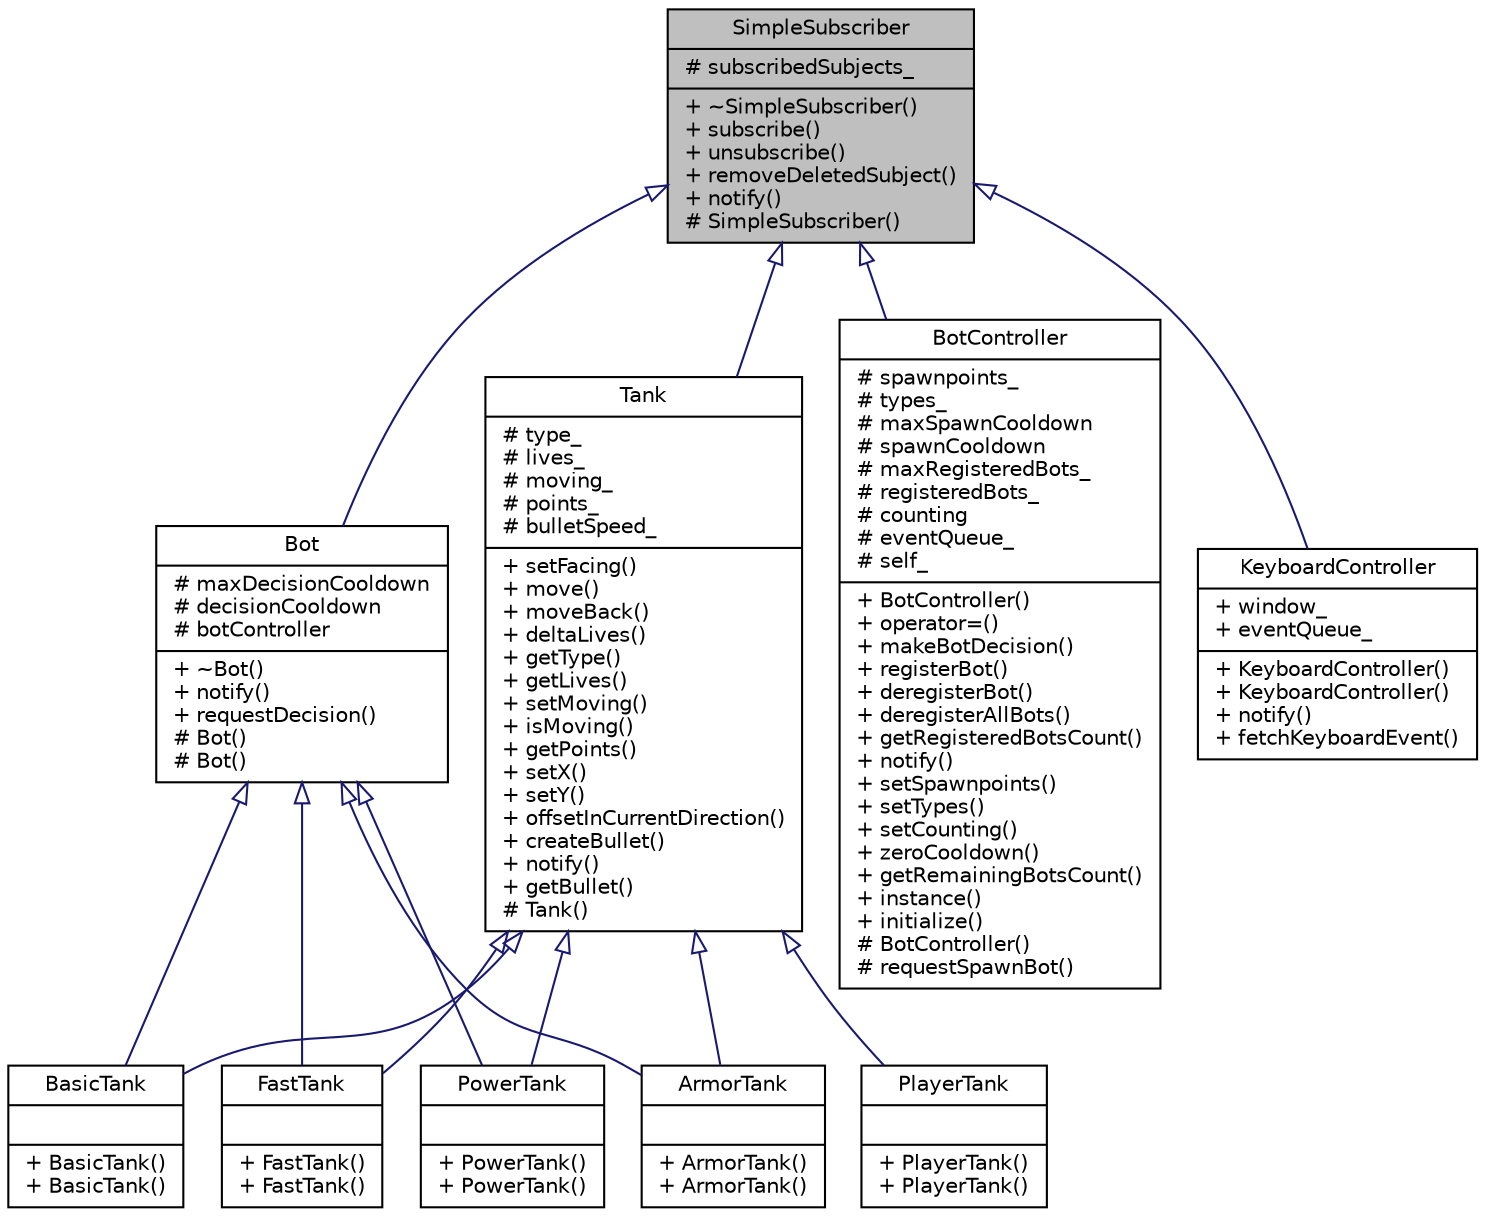 digraph "SimpleSubscriber"
{
 // INTERACTIVE_SVG=YES
 // LATEX_PDF_SIZE
  bgcolor="transparent";
  edge [fontname="Helvetica",fontsize="10",labelfontname="Helvetica",labelfontsize="10"];
  node [fontname="Helvetica",fontsize="10",shape=record];
  Node1 [label="{SimpleSubscriber\n|# subscribedSubjects_\l|+ ~SimpleSubscriber()\l+ subscribe()\l+ unsubscribe()\l+ removeDeletedSubject()\l+ notify()\l# SimpleSubscriber()\l}",height=0.2,width=0.4,color="black", fillcolor="grey75", style="filled", fontcolor="black",tooltip=" "];
  Node1 -> Node2 [dir="back",color="midnightblue",fontsize="10",style="solid",arrowtail="onormal",fontname="Helvetica"];
  Node2 [label="{Bot\n|# maxDecisionCooldown\l# decisionCooldown\l# botController\l|+ ~Bot()\l+ notify()\l+ requestDecision()\l# Bot()\l# Bot()\l}",height=0.2,width=0.4,color="black",URL="$class_bot.html",tooltip=" "];
  Node2 -> Node3 [dir="back",color="midnightblue",fontsize="10",style="solid",arrowtail="onormal",fontname="Helvetica"];
  Node3 [label="{ArmorTank\n||+ ArmorTank()\l+ ArmorTank()\l}",height=0.2,width=0.4,color="black",URL="$class_armor_tank.html",tooltip=" "];
  Node2 -> Node4 [dir="back",color="midnightblue",fontsize="10",style="solid",arrowtail="onormal",fontname="Helvetica"];
  Node4 [label="{BasicTank\n||+ BasicTank()\l+ BasicTank()\l}",height=0.2,width=0.4,color="black",URL="$class_basic_tank.html",tooltip=" "];
  Node2 -> Node5 [dir="back",color="midnightblue",fontsize="10",style="solid",arrowtail="onormal",fontname="Helvetica"];
  Node5 [label="{FastTank\n||+ FastTank()\l+ FastTank()\l}",height=0.2,width=0.4,color="black",URL="$class_fast_tank.html",tooltip=" "];
  Node2 -> Node6 [dir="back",color="midnightblue",fontsize="10",style="solid",arrowtail="onormal",fontname="Helvetica"];
  Node6 [label="{PowerTank\n||+ PowerTank()\l+ PowerTank()\l}",height=0.2,width=0.4,color="black",URL="$class_power_tank.html",tooltip=" "];
  Node1 -> Node7 [dir="back",color="midnightblue",fontsize="10",style="solid",arrowtail="onormal",fontname="Helvetica"];
  Node7 [label="{BotController\n|# spawnpoints_\l# types_\l# maxSpawnCooldown\l# spawnCooldown\l# maxRegisteredBots_\l# registeredBots_\l# counting\l# eventQueue_\l# self_\l|+ BotController()\l+ operator=()\l+ makeBotDecision()\l+ registerBot()\l+ deregisterBot()\l+ deregisterAllBots()\l+ getRegisteredBotsCount()\l+ notify()\l+ setSpawnpoints()\l+ setTypes()\l+ setCounting()\l+ zeroCooldown()\l+ getRemainingBotsCount()\l+ instance()\l+ initialize()\l# BotController()\l# requestSpawnBot()\l}",height=0.2,width=0.4,color="black",URL="$class_bot_controller.html",tooltip=" "];
  Node1 -> Node8 [dir="back",color="midnightblue",fontsize="10",style="solid",arrowtail="onormal",fontname="Helvetica"];
  Node8 [label="{KeyboardController\n|+ window_\l+ eventQueue_\l|+ KeyboardController()\l+ KeyboardController()\l+ notify()\l+ fetchKeyboardEvent()\l}",height=0.2,width=0.4,color="black",URL="$class_keyboard_controller.html",tooltip=" "];
  Node1 -> Node9 [dir="back",color="midnightblue",fontsize="10",style="solid",arrowtail="onormal",fontname="Helvetica"];
  Node9 [label="{Tank\n|# type_\l# lives_\l# moving_\l# points_\l# bulletSpeed_\l|+ setFacing()\l+ move()\l+ moveBack()\l+ deltaLives()\l+ getType()\l+ getLives()\l+ setMoving()\l+ isMoving()\l+ getPoints()\l+ setX()\l+ setY()\l+ offsetInCurrentDirection()\l+ createBullet()\l+ notify()\l+ getBullet()\l# Tank()\l}",height=0.2,width=0.4,color="black",URL="$class_tank.html",tooltip="Base class for tank representation."];
  Node9 -> Node3 [dir="back",color="midnightblue",fontsize="10",style="solid",arrowtail="onormal",fontname="Helvetica"];
  Node9 -> Node4 [dir="back",color="midnightblue",fontsize="10",style="solid",arrowtail="onormal",fontname="Helvetica"];
  Node9 -> Node5 [dir="back",color="midnightblue",fontsize="10",style="solid",arrowtail="onormal",fontname="Helvetica"];
  Node9 -> Node10 [dir="back",color="midnightblue",fontsize="10",style="solid",arrowtail="onormal",fontname="Helvetica"];
  Node10 [label="{PlayerTank\n||+ PlayerTank()\l+ PlayerTank()\l}",height=0.2,width=0.4,color="black",URL="$class_player_tank.html",tooltip=" "];
  Node9 -> Node6 [dir="back",color="midnightblue",fontsize="10",style="solid",arrowtail="onormal",fontname="Helvetica"];
}
